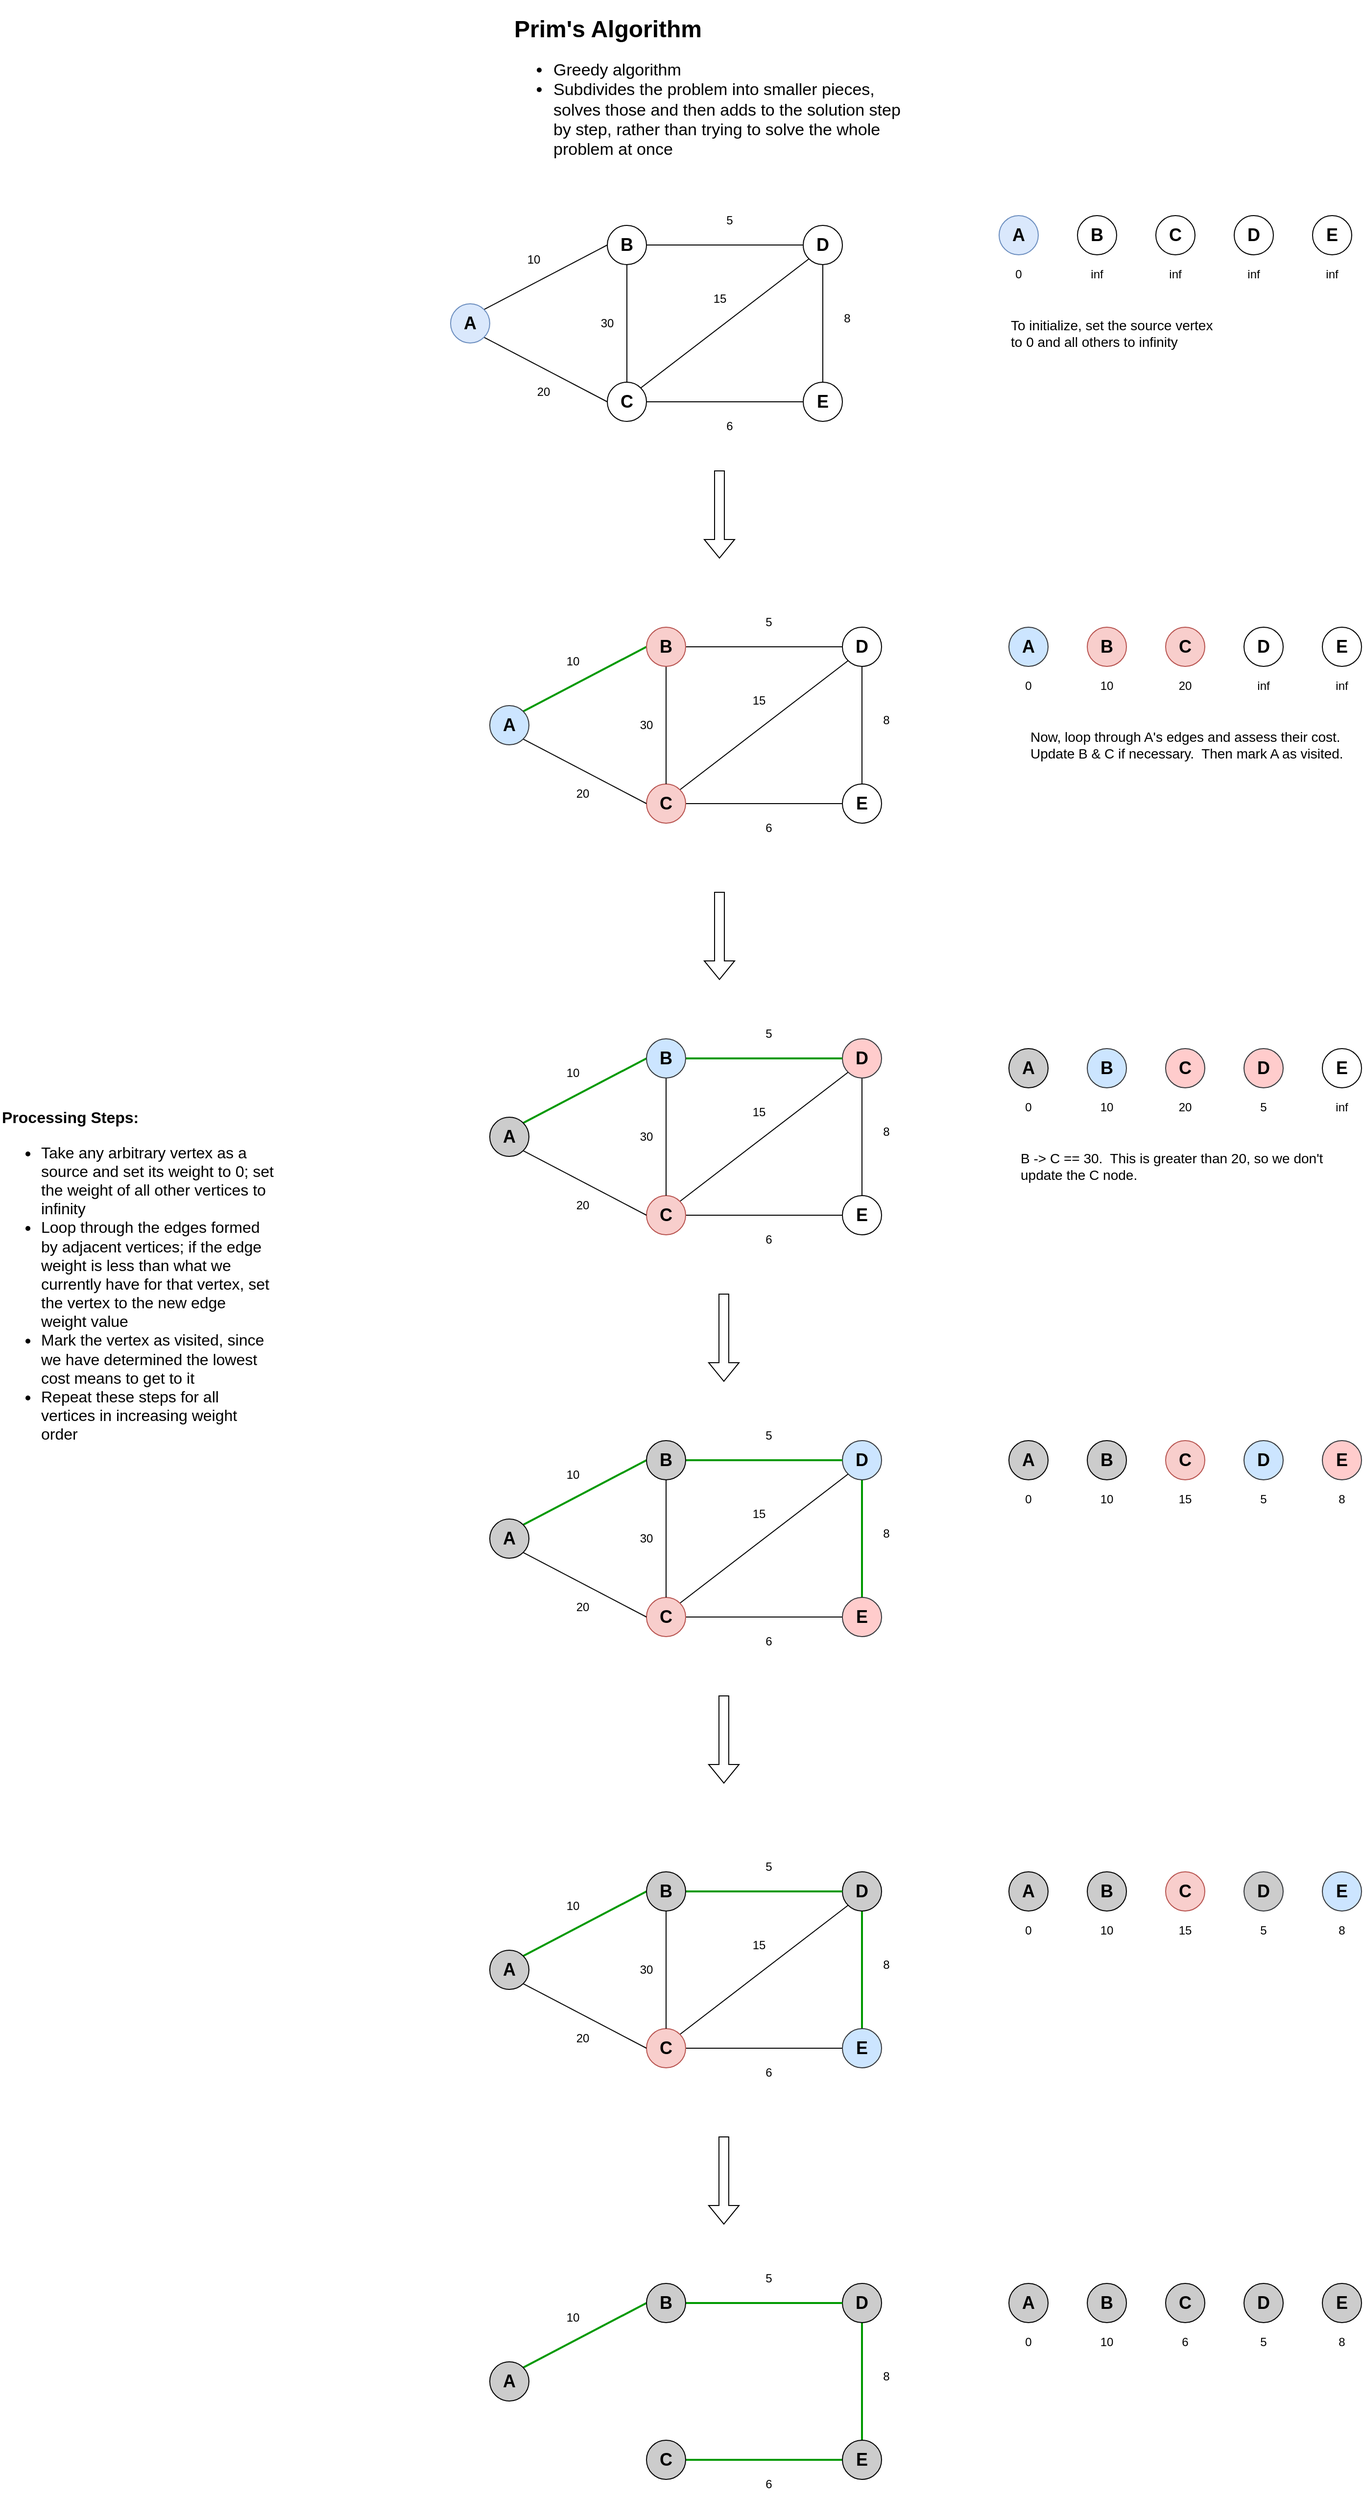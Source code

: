 <mxfile version="22.1.18" type="device">
  <diagram name="Page-1" id="7TTD3cpKinKYoJwU7Lcs">
    <mxGraphModel dx="2085" dy="2271" grid="1" gridSize="10" guides="1" tooltips="1" connect="1" arrows="1" fold="1" page="1" pageScale="1" pageWidth="850" pageHeight="1100" math="0" shadow="0">
      <root>
        <mxCell id="0" />
        <mxCell id="1" parent="0" />
        <mxCell id="F35jx74PrOIdeF3ReqpK-1" value="&lt;h1&gt;Prim&#39;s Algorithm&lt;/h1&gt;&lt;p&gt;&lt;/p&gt;&lt;ul style=&quot;font-size: 17px;&quot;&gt;&lt;li&gt;Greedy algorithm&lt;/li&gt;&lt;li&gt;Subdivides the problem into smaller pieces, solves those and then adds to the solution step by step, rather than trying to solve the whole problem at once&lt;/li&gt;&lt;/ul&gt;&lt;p&gt;&lt;/p&gt;" style="text;html=1;strokeColor=none;fillColor=none;spacing=5;spacingTop=-20;whiteSpace=wrap;overflow=hidden;rounded=0;" parent="1" vertex="1">
          <mxGeometry x="340" y="-20" width="410" height="160" as="geometry" />
        </mxCell>
        <mxCell id="PL-AgUQmlZ-1JZNhK2am-4" style="rounded=0;orthogonalLoop=1;jettySize=auto;html=1;exitX=0.5;exitY=1;exitDx=0;exitDy=0;entryX=0.5;entryY=0;entryDx=0;entryDy=0;endArrow=none;endFill=0;" parent="1" source="F35jx74PrOIdeF3ReqpK-2" target="F35jx74PrOIdeF3ReqpK-11" edge="1">
          <mxGeometry relative="1" as="geometry" />
        </mxCell>
        <mxCell id="F35jx74PrOIdeF3ReqpK-2" value="&lt;font style=&quot;font-size: 18px;&quot;&gt;&lt;b&gt;D&lt;/b&gt;&lt;/font&gt;" style="ellipse;whiteSpace=wrap;html=1;aspect=fixed;" parent="1" vertex="1">
          <mxGeometry x="640" y="200" width="40" height="40" as="geometry" />
        </mxCell>
        <mxCell id="PL-AgUQmlZ-1JZNhK2am-3" style="rounded=0;orthogonalLoop=1;jettySize=auto;html=1;exitX=1;exitY=0.5;exitDx=0;exitDy=0;entryX=0;entryY=0.5;entryDx=0;entryDy=0;endArrow=none;endFill=0;" parent="1" source="F35jx74PrOIdeF3ReqpK-5" target="F35jx74PrOIdeF3ReqpK-11" edge="1">
          <mxGeometry relative="1" as="geometry" />
        </mxCell>
        <mxCell id="w3LlIIUNzbDRQgeO9Z__-14" style="rounded=0;orthogonalLoop=1;jettySize=auto;html=1;exitX=1;exitY=0;exitDx=0;exitDy=0;entryX=0;entryY=1;entryDx=0;entryDy=0;endArrow=none;endFill=0;" parent="1" source="F35jx74PrOIdeF3ReqpK-5" target="F35jx74PrOIdeF3ReqpK-2" edge="1">
          <mxGeometry relative="1" as="geometry" />
        </mxCell>
        <mxCell id="F35jx74PrOIdeF3ReqpK-5" value="&lt;font style=&quot;font-size: 18px;&quot;&gt;&lt;b&gt;C&lt;/b&gt;&lt;/font&gt;" style="ellipse;whiteSpace=wrap;html=1;aspect=fixed;" parent="1" vertex="1">
          <mxGeometry x="440" y="360" width="40" height="40" as="geometry" />
        </mxCell>
        <mxCell id="w3LlIIUNzbDRQgeO9Z__-1" style="rounded=0;orthogonalLoop=1;jettySize=auto;html=1;exitX=1;exitY=0;exitDx=0;exitDy=0;entryX=0;entryY=0.5;entryDx=0;entryDy=0;endArrow=none;endFill=0;" parent="1" source="F35jx74PrOIdeF3ReqpK-8" target="F35jx74PrOIdeF3ReqpK-9" edge="1">
          <mxGeometry relative="1" as="geometry" />
        </mxCell>
        <mxCell id="w3LlIIUNzbDRQgeO9Z__-3" style="rounded=0;orthogonalLoop=1;jettySize=auto;html=1;exitX=1;exitY=1;exitDx=0;exitDy=0;entryX=0;entryY=0.5;entryDx=0;entryDy=0;endArrow=none;endFill=0;" parent="1" source="F35jx74PrOIdeF3ReqpK-8" target="F35jx74PrOIdeF3ReqpK-5" edge="1">
          <mxGeometry relative="1" as="geometry" />
        </mxCell>
        <mxCell id="F35jx74PrOIdeF3ReqpK-8" value="&lt;font style=&quot;font-size: 18px;&quot;&gt;&lt;b&gt;A&lt;/b&gt;&lt;/font&gt;" style="ellipse;whiteSpace=wrap;html=1;aspect=fixed;fillColor=#dae8fc;strokeColor=#6c8ebf;" parent="1" vertex="1">
          <mxGeometry x="280" y="280" width="40" height="40" as="geometry" />
        </mxCell>
        <mxCell id="PL-AgUQmlZ-1JZNhK2am-1" style="rounded=0;orthogonalLoop=1;jettySize=auto;html=1;exitX=1;exitY=0.5;exitDx=0;exitDy=0;entryX=0;entryY=0.5;entryDx=0;entryDy=0;endArrow=none;endFill=0;" parent="1" source="F35jx74PrOIdeF3ReqpK-9" target="F35jx74PrOIdeF3ReqpK-2" edge="1">
          <mxGeometry relative="1" as="geometry" />
        </mxCell>
        <mxCell id="PL-AgUQmlZ-1JZNhK2am-2" style="rounded=0;orthogonalLoop=1;jettySize=auto;html=1;exitX=0.5;exitY=1;exitDx=0;exitDy=0;entryX=0.5;entryY=0;entryDx=0;entryDy=0;endArrow=none;endFill=0;" parent="1" source="F35jx74PrOIdeF3ReqpK-9" target="F35jx74PrOIdeF3ReqpK-5" edge="1">
          <mxGeometry relative="1" as="geometry" />
        </mxCell>
        <mxCell id="F35jx74PrOIdeF3ReqpK-9" value="&lt;font style=&quot;font-size: 18px;&quot;&gt;&lt;b&gt;B&lt;/b&gt;&lt;/font&gt;" style="ellipse;whiteSpace=wrap;html=1;aspect=fixed;" parent="1" vertex="1">
          <mxGeometry x="440" y="200" width="40" height="40" as="geometry" />
        </mxCell>
        <mxCell id="F35jx74PrOIdeF3ReqpK-11" value="&lt;font style=&quot;font-size: 18px;&quot;&gt;&lt;b&gt;E&lt;/b&gt;&lt;/font&gt;" style="ellipse;whiteSpace=wrap;html=1;aspect=fixed;" parent="1" vertex="1">
          <mxGeometry x="640" y="360" width="40" height="40" as="geometry" />
        </mxCell>
        <mxCell id="w3LlIIUNzbDRQgeO9Z__-4" value="10" style="text;html=1;strokeColor=none;fillColor=none;align=center;verticalAlign=middle;whiteSpace=wrap;rounded=0;" parent="1" vertex="1">
          <mxGeometry x="350" y="220" width="30" height="30" as="geometry" />
        </mxCell>
        <mxCell id="w3LlIIUNzbDRQgeO9Z__-7" value="15" style="text;html=1;strokeColor=none;fillColor=none;align=center;verticalAlign=middle;whiteSpace=wrap;rounded=0;" parent="1" vertex="1">
          <mxGeometry x="540" y="260" width="30" height="30" as="geometry" />
        </mxCell>
        <mxCell id="w3LlIIUNzbDRQgeO9Z__-8" value="30" style="text;html=1;strokeColor=none;fillColor=none;align=center;verticalAlign=middle;whiteSpace=wrap;rounded=0;" parent="1" vertex="1">
          <mxGeometry x="425" y="285" width="30" height="30" as="geometry" />
        </mxCell>
        <mxCell id="w3LlIIUNzbDRQgeO9Z__-9" value="20" style="text;html=1;strokeColor=none;fillColor=none;align=center;verticalAlign=middle;whiteSpace=wrap;rounded=0;" parent="1" vertex="1">
          <mxGeometry x="360" y="355" width="30" height="30" as="geometry" />
        </mxCell>
        <mxCell id="w3LlIIUNzbDRQgeO9Z__-10" value="6" style="text;html=1;strokeColor=none;fillColor=none;align=center;verticalAlign=middle;whiteSpace=wrap;rounded=0;" parent="1" vertex="1">
          <mxGeometry x="550" y="390" width="30" height="30" as="geometry" />
        </mxCell>
        <mxCell id="w3LlIIUNzbDRQgeO9Z__-11" value="8" style="text;html=1;strokeColor=none;fillColor=none;align=center;verticalAlign=middle;whiteSpace=wrap;rounded=0;" parent="1" vertex="1">
          <mxGeometry x="670" y="280" width="30" height="30" as="geometry" />
        </mxCell>
        <mxCell id="w3LlIIUNzbDRQgeO9Z__-12" value="5" style="text;html=1;strokeColor=none;fillColor=none;align=center;verticalAlign=middle;whiteSpace=wrap;rounded=0;" parent="1" vertex="1">
          <mxGeometry x="550" y="180" width="30" height="30" as="geometry" />
        </mxCell>
        <mxCell id="w3LlIIUNzbDRQgeO9Z__-34" value="" style="shape=flexArrow;endArrow=classic;html=1;rounded=0;" parent="1" edge="1">
          <mxGeometry width="50" height="50" relative="1" as="geometry">
            <mxPoint x="554.5" y="450" as="sourcePoint" />
            <mxPoint x="554.5" y="540" as="targetPoint" />
          </mxGeometry>
        </mxCell>
        <mxCell id="w3LlIIUNzbDRQgeO9Z__-35" value="&lt;span style=&quot;font-size: 16px;&quot;&gt;&lt;b&gt;Processing Steps:&lt;/b&gt;&lt;br&gt;&lt;ul&gt;&lt;li&gt;&lt;span style=&quot;font-size: 16px;&quot;&gt;Take any arbitrary vertex as a source and set its weight to 0; set the weight of all other vertices to infinity&lt;/span&gt;&lt;/li&gt;&lt;li&gt;Loop through the edges formed by adjacent vertices; if the edge weight is less than what we currently have for that vertex, set the vertex to the new edge weight value&lt;/li&gt;&lt;li&gt;Mark the vertex as visited, since we have determined the lowest cost means to get to it&lt;/li&gt;&lt;li&gt;Repeat these steps for all vertices in increasing weight order&lt;/li&gt;&lt;/ul&gt;&lt;/span&gt;" style="text;html=1;strokeColor=none;fillColor=none;align=left;verticalAlign=middle;whiteSpace=wrap;rounded=0;" parent="1" vertex="1">
          <mxGeometry x="-180" y="1060" width="280" height="440" as="geometry" />
        </mxCell>
        <mxCell id="w3LlIIUNzbDRQgeO9Z__-36" value="&lt;font style=&quot;font-size: 18px;&quot;&gt;&lt;b&gt;A&lt;/b&gt;&lt;/font&gt;" style="ellipse;whiteSpace=wrap;html=1;aspect=fixed;fillColor=#dae8fc;strokeColor=#6c8ebf;" parent="1" vertex="1">
          <mxGeometry x="840" y="190" width="40" height="40" as="geometry" />
        </mxCell>
        <mxCell id="w3LlIIUNzbDRQgeO9Z__-37" value="&lt;font style=&quot;font-size: 18px;&quot;&gt;&lt;b&gt;B&lt;/b&gt;&lt;/font&gt;" style="ellipse;whiteSpace=wrap;html=1;aspect=fixed;" parent="1" vertex="1">
          <mxGeometry x="920" y="190" width="40" height="40" as="geometry" />
        </mxCell>
        <mxCell id="w3LlIIUNzbDRQgeO9Z__-39" value="&lt;font style=&quot;font-size: 18px;&quot;&gt;&lt;b&gt;C&lt;/b&gt;&lt;/font&gt;" style="ellipse;whiteSpace=wrap;html=1;aspect=fixed;" parent="1" vertex="1">
          <mxGeometry x="1000" y="190" width="40" height="40" as="geometry" />
        </mxCell>
        <mxCell id="w3LlIIUNzbDRQgeO9Z__-40" value="&lt;font style=&quot;font-size: 18px;&quot;&gt;&lt;b&gt;D&lt;/b&gt;&lt;/font&gt;" style="ellipse;whiteSpace=wrap;html=1;aspect=fixed;" parent="1" vertex="1">
          <mxGeometry x="1080" y="190" width="40" height="40" as="geometry" />
        </mxCell>
        <mxCell id="w3LlIIUNzbDRQgeO9Z__-41" value="&lt;font style=&quot;font-size: 18px;&quot;&gt;&lt;b&gt;E&lt;/b&gt;&lt;/font&gt;" style="ellipse;whiteSpace=wrap;html=1;aspect=fixed;" parent="1" vertex="1">
          <mxGeometry x="1160" y="190" width="40" height="40" as="geometry" />
        </mxCell>
        <mxCell id="w3LlIIUNzbDRQgeO9Z__-50" value="inf" style="text;html=1;strokeColor=none;fillColor=none;align=center;verticalAlign=middle;whiteSpace=wrap;rounded=0;" parent="1" vertex="1">
          <mxGeometry x="920" y="240" width="40" height="20" as="geometry" />
        </mxCell>
        <mxCell id="w3LlIIUNzbDRQgeO9Z__-51" value="inf" style="text;html=1;strokeColor=none;fillColor=none;align=center;verticalAlign=middle;whiteSpace=wrap;rounded=0;" parent="1" vertex="1">
          <mxGeometry x="1000" y="240" width="40" height="20" as="geometry" />
        </mxCell>
        <mxCell id="w3LlIIUNzbDRQgeO9Z__-52" value="0" style="text;html=1;strokeColor=none;fillColor=none;align=center;verticalAlign=middle;whiteSpace=wrap;rounded=0;" parent="1" vertex="1">
          <mxGeometry x="840" y="240" width="40" height="20" as="geometry" />
        </mxCell>
        <mxCell id="w3LlIIUNzbDRQgeO9Z__-54" value="inf" style="text;html=1;strokeColor=none;fillColor=none;align=center;verticalAlign=middle;whiteSpace=wrap;rounded=0;" parent="1" vertex="1">
          <mxGeometry x="1080" y="240" width="40" height="20" as="geometry" />
        </mxCell>
        <mxCell id="w3LlIIUNzbDRQgeO9Z__-56" value="inf" style="text;html=1;strokeColor=none;fillColor=none;align=center;verticalAlign=middle;whiteSpace=wrap;rounded=0;" parent="1" vertex="1">
          <mxGeometry x="1160" y="240" width="40" height="20" as="geometry" />
        </mxCell>
        <mxCell id="w3LlIIUNzbDRQgeO9Z__-57" value="To initialize, set the source vertex to 0 and all others to infinity" style="text;html=1;strokeColor=none;fillColor=none;align=left;verticalAlign=middle;whiteSpace=wrap;rounded=0;fontSize=14;" parent="1" vertex="1">
          <mxGeometry x="850" y="280" width="210" height="60" as="geometry" />
        </mxCell>
        <mxCell id="w3LlIIUNzbDRQgeO9Z__-113" value="" style="shape=flexArrow;endArrow=classic;html=1;rounded=0;" parent="1" edge="1">
          <mxGeometry width="50" height="50" relative="1" as="geometry">
            <mxPoint x="554.5" y="880" as="sourcePoint" />
            <mxPoint x="554.5" y="970" as="targetPoint" />
          </mxGeometry>
        </mxCell>
        <mxCell id="w3LlIIUNzbDRQgeO9Z__-177" value="" style="shape=flexArrow;endArrow=classic;html=1;rounded=0;" parent="1" edge="1">
          <mxGeometry width="50" height="50" relative="1" as="geometry">
            <mxPoint x="559" y="1290" as="sourcePoint" />
            <mxPoint x="559" y="1380" as="targetPoint" />
          </mxGeometry>
        </mxCell>
        <mxCell id="w3LlIIUNzbDRQgeO9Z__-178" value="" style="shape=flexArrow;endArrow=classic;html=1;rounded=0;" parent="1" edge="1">
          <mxGeometry width="50" height="50" relative="1" as="geometry">
            <mxPoint x="559" y="1700" as="sourcePoint" />
            <mxPoint x="559" y="1790" as="targetPoint" />
          </mxGeometry>
        </mxCell>
        <mxCell id="w3LlIIUNzbDRQgeO9Z__-179" value="" style="shape=flexArrow;endArrow=classic;html=1;rounded=0;" parent="1" edge="1">
          <mxGeometry width="50" height="50" relative="1" as="geometry">
            <mxPoint x="559" y="2150" as="sourcePoint" />
            <mxPoint x="559" y="2240" as="targetPoint" />
          </mxGeometry>
        </mxCell>
        <mxCell id="IO4kXUlpSUVHqf_dKEk6-3" style="rounded=0;orthogonalLoop=1;jettySize=auto;html=1;exitX=0.5;exitY=1;exitDx=0;exitDy=0;entryX=0.5;entryY=0;entryDx=0;entryDy=0;endArrow=none;endFill=0;" edge="1" parent="1" source="IO4kXUlpSUVHqf_dKEk6-4" target="IO4kXUlpSUVHqf_dKEk6-14">
          <mxGeometry relative="1" as="geometry" />
        </mxCell>
        <mxCell id="IO4kXUlpSUVHqf_dKEk6-4" value="&lt;font style=&quot;font-size: 18px;&quot;&gt;&lt;b&gt;D&lt;/b&gt;&lt;/font&gt;" style="ellipse;whiteSpace=wrap;html=1;aspect=fixed;" vertex="1" parent="1">
          <mxGeometry x="680" y="610" width="40" height="40" as="geometry" />
        </mxCell>
        <mxCell id="IO4kXUlpSUVHqf_dKEk6-5" style="rounded=0;orthogonalLoop=1;jettySize=auto;html=1;exitX=1;exitY=0.5;exitDx=0;exitDy=0;entryX=0;entryY=0.5;entryDx=0;entryDy=0;endArrow=none;endFill=0;" edge="1" parent="1" source="IO4kXUlpSUVHqf_dKEk6-7" target="IO4kXUlpSUVHqf_dKEk6-14">
          <mxGeometry relative="1" as="geometry" />
        </mxCell>
        <mxCell id="IO4kXUlpSUVHqf_dKEk6-6" style="rounded=0;orthogonalLoop=1;jettySize=auto;html=1;exitX=1;exitY=0;exitDx=0;exitDy=0;entryX=0;entryY=1;entryDx=0;entryDy=0;endArrow=none;endFill=0;" edge="1" parent="1" source="IO4kXUlpSUVHqf_dKEk6-7" target="IO4kXUlpSUVHqf_dKEk6-4">
          <mxGeometry relative="1" as="geometry" />
        </mxCell>
        <mxCell id="IO4kXUlpSUVHqf_dKEk6-7" value="&lt;font style=&quot;font-size: 18px;&quot;&gt;&lt;b&gt;C&lt;/b&gt;&lt;/font&gt;" style="ellipse;whiteSpace=wrap;html=1;aspect=fixed;fillColor=#f8cecc;strokeColor=#b85450;" vertex="1" parent="1">
          <mxGeometry x="480" y="770" width="40" height="40" as="geometry" />
        </mxCell>
        <mxCell id="IO4kXUlpSUVHqf_dKEk6-8" style="rounded=0;orthogonalLoop=1;jettySize=auto;html=1;exitX=1;exitY=0;exitDx=0;exitDy=0;entryX=0;entryY=0.5;entryDx=0;entryDy=0;endArrow=none;endFill=0;fillColor=#cdeb8b;strokeColor=#009900;strokeWidth=2;" edge="1" parent="1" source="IO4kXUlpSUVHqf_dKEk6-10" target="IO4kXUlpSUVHqf_dKEk6-13">
          <mxGeometry relative="1" as="geometry" />
        </mxCell>
        <mxCell id="IO4kXUlpSUVHqf_dKEk6-9" style="rounded=0;orthogonalLoop=1;jettySize=auto;html=1;exitX=1;exitY=1;exitDx=0;exitDy=0;entryX=0;entryY=0.5;entryDx=0;entryDy=0;endArrow=none;endFill=0;" edge="1" parent="1" source="IO4kXUlpSUVHqf_dKEk6-10" target="IO4kXUlpSUVHqf_dKEk6-7">
          <mxGeometry relative="1" as="geometry" />
        </mxCell>
        <mxCell id="IO4kXUlpSUVHqf_dKEk6-10" value="&lt;font style=&quot;font-size: 18px;&quot;&gt;&lt;b&gt;A&lt;/b&gt;&lt;/font&gt;" style="ellipse;whiteSpace=wrap;html=1;aspect=fixed;fillColor=#cce5ff;strokeColor=#36393d;" vertex="1" parent="1">
          <mxGeometry x="320" y="690" width="40" height="40" as="geometry" />
        </mxCell>
        <mxCell id="IO4kXUlpSUVHqf_dKEk6-11" style="rounded=0;orthogonalLoop=1;jettySize=auto;html=1;exitX=1;exitY=0.5;exitDx=0;exitDy=0;entryX=0;entryY=0.5;entryDx=0;entryDy=0;endArrow=none;endFill=0;" edge="1" parent="1" source="IO4kXUlpSUVHqf_dKEk6-13" target="IO4kXUlpSUVHqf_dKEk6-4">
          <mxGeometry relative="1" as="geometry" />
        </mxCell>
        <mxCell id="IO4kXUlpSUVHqf_dKEk6-12" style="rounded=0;orthogonalLoop=1;jettySize=auto;html=1;exitX=0.5;exitY=1;exitDx=0;exitDy=0;entryX=0.5;entryY=0;entryDx=0;entryDy=0;endArrow=none;endFill=0;" edge="1" parent="1" source="IO4kXUlpSUVHqf_dKEk6-13" target="IO4kXUlpSUVHqf_dKEk6-7">
          <mxGeometry relative="1" as="geometry" />
        </mxCell>
        <mxCell id="IO4kXUlpSUVHqf_dKEk6-13" value="&lt;font style=&quot;font-size: 18px;&quot;&gt;&lt;b&gt;B&lt;/b&gt;&lt;/font&gt;" style="ellipse;whiteSpace=wrap;html=1;aspect=fixed;fillColor=#f8cecc;strokeColor=#b85450;" vertex="1" parent="1">
          <mxGeometry x="480" y="610" width="40" height="40" as="geometry" />
        </mxCell>
        <mxCell id="IO4kXUlpSUVHqf_dKEk6-14" value="&lt;font style=&quot;font-size: 18px;&quot;&gt;&lt;b&gt;E&lt;/b&gt;&lt;/font&gt;" style="ellipse;whiteSpace=wrap;html=1;aspect=fixed;" vertex="1" parent="1">
          <mxGeometry x="680" y="770" width="40" height="40" as="geometry" />
        </mxCell>
        <mxCell id="IO4kXUlpSUVHqf_dKEk6-15" value="10" style="text;html=1;strokeColor=none;fillColor=none;align=center;verticalAlign=middle;whiteSpace=wrap;rounded=0;" vertex="1" parent="1">
          <mxGeometry x="390" y="630" width="30" height="30" as="geometry" />
        </mxCell>
        <mxCell id="IO4kXUlpSUVHqf_dKEk6-16" value="15" style="text;html=1;strokeColor=none;fillColor=none;align=center;verticalAlign=middle;whiteSpace=wrap;rounded=0;" vertex="1" parent="1">
          <mxGeometry x="580" y="670" width="30" height="30" as="geometry" />
        </mxCell>
        <mxCell id="IO4kXUlpSUVHqf_dKEk6-17" value="30" style="text;html=1;strokeColor=none;fillColor=none;align=center;verticalAlign=middle;whiteSpace=wrap;rounded=0;" vertex="1" parent="1">
          <mxGeometry x="465" y="695" width="30" height="30" as="geometry" />
        </mxCell>
        <mxCell id="IO4kXUlpSUVHqf_dKEk6-18" value="20" style="text;html=1;strokeColor=none;fillColor=none;align=center;verticalAlign=middle;whiteSpace=wrap;rounded=0;" vertex="1" parent="1">
          <mxGeometry x="400" y="765" width="30" height="30" as="geometry" />
        </mxCell>
        <mxCell id="IO4kXUlpSUVHqf_dKEk6-19" value="6" style="text;html=1;strokeColor=none;fillColor=none;align=center;verticalAlign=middle;whiteSpace=wrap;rounded=0;" vertex="1" parent="1">
          <mxGeometry x="590" y="800" width="30" height="30" as="geometry" />
        </mxCell>
        <mxCell id="IO4kXUlpSUVHqf_dKEk6-20" value="8" style="text;html=1;strokeColor=none;fillColor=none;align=center;verticalAlign=middle;whiteSpace=wrap;rounded=0;" vertex="1" parent="1">
          <mxGeometry x="710" y="690" width="30" height="30" as="geometry" />
        </mxCell>
        <mxCell id="IO4kXUlpSUVHqf_dKEk6-21" value="5" style="text;html=1;strokeColor=none;fillColor=none;align=center;verticalAlign=middle;whiteSpace=wrap;rounded=0;" vertex="1" parent="1">
          <mxGeometry x="590" y="590" width="30" height="30" as="geometry" />
        </mxCell>
        <mxCell id="IO4kXUlpSUVHqf_dKEk6-22" value="&lt;font style=&quot;font-size: 18px;&quot;&gt;&lt;b&gt;A&lt;/b&gt;&lt;/font&gt;" style="ellipse;whiteSpace=wrap;html=1;aspect=fixed;fillColor=#cce5ff;strokeColor=#36393d;" vertex="1" parent="1">
          <mxGeometry x="850" y="610" width="40" height="40" as="geometry" />
        </mxCell>
        <mxCell id="IO4kXUlpSUVHqf_dKEk6-23" value="&lt;font style=&quot;font-size: 18px;&quot;&gt;&lt;b&gt;B&lt;/b&gt;&lt;/font&gt;" style="ellipse;whiteSpace=wrap;html=1;aspect=fixed;fillColor=#f8cecc;strokeColor=#b85450;" vertex="1" parent="1">
          <mxGeometry x="930" y="610" width="40" height="40" as="geometry" />
        </mxCell>
        <mxCell id="IO4kXUlpSUVHqf_dKEk6-24" value="&lt;font style=&quot;font-size: 18px;&quot;&gt;&lt;b&gt;C&lt;/b&gt;&lt;/font&gt;" style="ellipse;whiteSpace=wrap;html=1;aspect=fixed;fillColor=#f8cecc;strokeColor=#b85450;" vertex="1" parent="1">
          <mxGeometry x="1010" y="610" width="40" height="40" as="geometry" />
        </mxCell>
        <mxCell id="IO4kXUlpSUVHqf_dKEk6-25" value="&lt;font style=&quot;font-size: 18px;&quot;&gt;&lt;b&gt;D&lt;/b&gt;&lt;/font&gt;" style="ellipse;whiteSpace=wrap;html=1;aspect=fixed;" vertex="1" parent="1">
          <mxGeometry x="1090" y="610" width="40" height="40" as="geometry" />
        </mxCell>
        <mxCell id="IO4kXUlpSUVHqf_dKEk6-26" value="&lt;font style=&quot;font-size: 18px;&quot;&gt;&lt;b&gt;E&lt;/b&gt;&lt;/font&gt;" style="ellipse;whiteSpace=wrap;html=1;aspect=fixed;" vertex="1" parent="1">
          <mxGeometry x="1170" y="610" width="40" height="40" as="geometry" />
        </mxCell>
        <mxCell id="IO4kXUlpSUVHqf_dKEk6-27" value="10" style="text;html=1;strokeColor=none;fillColor=none;align=center;verticalAlign=middle;whiteSpace=wrap;rounded=0;" vertex="1" parent="1">
          <mxGeometry x="930" y="660" width="40" height="20" as="geometry" />
        </mxCell>
        <mxCell id="IO4kXUlpSUVHqf_dKEk6-28" value="20" style="text;html=1;strokeColor=none;fillColor=none;align=center;verticalAlign=middle;whiteSpace=wrap;rounded=0;" vertex="1" parent="1">
          <mxGeometry x="1010" y="660" width="40" height="20" as="geometry" />
        </mxCell>
        <mxCell id="IO4kXUlpSUVHqf_dKEk6-29" value="0" style="text;html=1;strokeColor=none;fillColor=none;align=center;verticalAlign=middle;whiteSpace=wrap;rounded=0;" vertex="1" parent="1">
          <mxGeometry x="850" y="660" width="40" height="20" as="geometry" />
        </mxCell>
        <mxCell id="IO4kXUlpSUVHqf_dKEk6-30" value="inf" style="text;html=1;strokeColor=none;fillColor=none;align=center;verticalAlign=middle;whiteSpace=wrap;rounded=0;" vertex="1" parent="1">
          <mxGeometry x="1090" y="660" width="40" height="20" as="geometry" />
        </mxCell>
        <mxCell id="IO4kXUlpSUVHqf_dKEk6-31" value="inf" style="text;html=1;strokeColor=none;fillColor=none;align=center;verticalAlign=middle;whiteSpace=wrap;rounded=0;" vertex="1" parent="1">
          <mxGeometry x="1170" y="660" width="40" height="20" as="geometry" />
        </mxCell>
        <mxCell id="IO4kXUlpSUVHqf_dKEk6-32" value="B -&amp;gt; C == 30.&amp;nbsp; This is greater than 20, so we don&#39;t update the C node." style="text;html=1;strokeColor=none;fillColor=none;align=left;verticalAlign=middle;whiteSpace=wrap;rounded=0;fontSize=14;" vertex="1" parent="1">
          <mxGeometry x="860" y="1140" width="340" height="40" as="geometry" />
        </mxCell>
        <mxCell id="IO4kXUlpSUVHqf_dKEk6-33" style="rounded=0;orthogonalLoop=1;jettySize=auto;html=1;exitX=0.5;exitY=1;exitDx=0;exitDy=0;entryX=0.5;entryY=0;entryDx=0;entryDy=0;endArrow=none;endFill=0;" edge="1" parent="1" source="IO4kXUlpSUVHqf_dKEk6-34" target="IO4kXUlpSUVHqf_dKEk6-44">
          <mxGeometry relative="1" as="geometry" />
        </mxCell>
        <mxCell id="IO4kXUlpSUVHqf_dKEk6-34" value="&lt;font style=&quot;font-size: 18px;&quot;&gt;&lt;b&gt;D&lt;/b&gt;&lt;/font&gt;" style="ellipse;whiteSpace=wrap;html=1;aspect=fixed;fillColor=#ffcccc;strokeColor=#36393d;" vertex="1" parent="1">
          <mxGeometry x="680" y="1030" width="40" height="40" as="geometry" />
        </mxCell>
        <mxCell id="IO4kXUlpSUVHqf_dKEk6-35" style="rounded=0;orthogonalLoop=1;jettySize=auto;html=1;exitX=1;exitY=0.5;exitDx=0;exitDy=0;entryX=0;entryY=0.5;entryDx=0;entryDy=0;endArrow=none;endFill=0;" edge="1" parent="1" source="IO4kXUlpSUVHqf_dKEk6-37" target="IO4kXUlpSUVHqf_dKEk6-44">
          <mxGeometry relative="1" as="geometry" />
        </mxCell>
        <mxCell id="IO4kXUlpSUVHqf_dKEk6-36" style="rounded=0;orthogonalLoop=1;jettySize=auto;html=1;exitX=1;exitY=0;exitDx=0;exitDy=0;entryX=0;entryY=1;entryDx=0;entryDy=0;endArrow=none;endFill=0;" edge="1" parent="1" source="IO4kXUlpSUVHqf_dKEk6-37" target="IO4kXUlpSUVHqf_dKEk6-34">
          <mxGeometry relative="1" as="geometry" />
        </mxCell>
        <mxCell id="IO4kXUlpSUVHqf_dKEk6-37" value="&lt;font style=&quot;font-size: 18px;&quot;&gt;&lt;b&gt;C&lt;/b&gt;&lt;/font&gt;" style="ellipse;whiteSpace=wrap;html=1;aspect=fixed;fillColor=#f8cecc;strokeColor=#b85450;" vertex="1" parent="1">
          <mxGeometry x="480" y="1190" width="40" height="40" as="geometry" />
        </mxCell>
        <mxCell id="IO4kXUlpSUVHqf_dKEk6-38" style="rounded=0;orthogonalLoop=1;jettySize=auto;html=1;exitX=1;exitY=0;exitDx=0;exitDy=0;entryX=0;entryY=0.5;entryDx=0;entryDy=0;endArrow=none;endFill=0;fillColor=#cdeb8b;strokeColor=#009900;strokeWidth=2;" edge="1" parent="1" source="IO4kXUlpSUVHqf_dKEk6-40" target="IO4kXUlpSUVHqf_dKEk6-43">
          <mxGeometry relative="1" as="geometry" />
        </mxCell>
        <mxCell id="IO4kXUlpSUVHqf_dKEk6-39" style="rounded=0;orthogonalLoop=1;jettySize=auto;html=1;exitX=1;exitY=1;exitDx=0;exitDy=0;entryX=0;entryY=0.5;entryDx=0;entryDy=0;endArrow=none;endFill=0;" edge="1" parent="1" source="IO4kXUlpSUVHqf_dKEk6-40" target="IO4kXUlpSUVHqf_dKEk6-37">
          <mxGeometry relative="1" as="geometry" />
        </mxCell>
        <mxCell id="IO4kXUlpSUVHqf_dKEk6-40" value="&lt;font style=&quot;font-size: 18px;&quot;&gt;&lt;b&gt;A&lt;/b&gt;&lt;/font&gt;" style="ellipse;whiteSpace=wrap;html=1;aspect=fixed;fillColor=#CCCCCC;" vertex="1" parent="1">
          <mxGeometry x="320" y="1110" width="40" height="40" as="geometry" />
        </mxCell>
        <mxCell id="IO4kXUlpSUVHqf_dKEk6-41" style="rounded=0;orthogonalLoop=1;jettySize=auto;html=1;exitX=1;exitY=0.5;exitDx=0;exitDy=0;entryX=0;entryY=0.5;entryDx=0;entryDy=0;endArrow=none;endFill=0;strokeColor=#009900;strokeWidth=2;" edge="1" parent="1" source="IO4kXUlpSUVHqf_dKEk6-43" target="IO4kXUlpSUVHqf_dKEk6-34">
          <mxGeometry relative="1" as="geometry" />
        </mxCell>
        <mxCell id="IO4kXUlpSUVHqf_dKEk6-42" style="rounded=0;orthogonalLoop=1;jettySize=auto;html=1;exitX=0.5;exitY=1;exitDx=0;exitDy=0;entryX=0.5;entryY=0;entryDx=0;entryDy=0;endArrow=none;endFill=0;" edge="1" parent="1" source="IO4kXUlpSUVHqf_dKEk6-43" target="IO4kXUlpSUVHqf_dKEk6-37">
          <mxGeometry relative="1" as="geometry" />
        </mxCell>
        <mxCell id="IO4kXUlpSUVHqf_dKEk6-43" value="&lt;font style=&quot;font-size: 18px;&quot;&gt;&lt;b&gt;B&lt;/b&gt;&lt;/font&gt;" style="ellipse;whiteSpace=wrap;html=1;aspect=fixed;fillColor=#cce5ff;strokeColor=#36393d;" vertex="1" parent="1">
          <mxGeometry x="480" y="1030" width="40" height="40" as="geometry" />
        </mxCell>
        <mxCell id="IO4kXUlpSUVHqf_dKEk6-44" value="&lt;font style=&quot;font-size: 18px;&quot;&gt;&lt;b&gt;E&lt;/b&gt;&lt;/font&gt;" style="ellipse;whiteSpace=wrap;html=1;aspect=fixed;" vertex="1" parent="1">
          <mxGeometry x="680" y="1190" width="40" height="40" as="geometry" />
        </mxCell>
        <mxCell id="IO4kXUlpSUVHqf_dKEk6-45" value="10" style="text;html=1;strokeColor=none;fillColor=none;align=center;verticalAlign=middle;whiteSpace=wrap;rounded=0;" vertex="1" parent="1">
          <mxGeometry x="390" y="1050" width="30" height="30" as="geometry" />
        </mxCell>
        <mxCell id="IO4kXUlpSUVHqf_dKEk6-46" value="15" style="text;html=1;strokeColor=none;fillColor=none;align=center;verticalAlign=middle;whiteSpace=wrap;rounded=0;" vertex="1" parent="1">
          <mxGeometry x="580" y="1090" width="30" height="30" as="geometry" />
        </mxCell>
        <mxCell id="IO4kXUlpSUVHqf_dKEk6-47" value="30" style="text;html=1;strokeColor=none;fillColor=none;align=center;verticalAlign=middle;whiteSpace=wrap;rounded=0;" vertex="1" parent="1">
          <mxGeometry x="465" y="1115" width="30" height="30" as="geometry" />
        </mxCell>
        <mxCell id="IO4kXUlpSUVHqf_dKEk6-48" value="20" style="text;html=1;strokeColor=none;fillColor=none;align=center;verticalAlign=middle;whiteSpace=wrap;rounded=0;" vertex="1" parent="1">
          <mxGeometry x="400" y="1185" width="30" height="30" as="geometry" />
        </mxCell>
        <mxCell id="IO4kXUlpSUVHqf_dKEk6-49" value="6" style="text;html=1;strokeColor=none;fillColor=none;align=center;verticalAlign=middle;whiteSpace=wrap;rounded=0;" vertex="1" parent="1">
          <mxGeometry x="590" y="1220" width="30" height="30" as="geometry" />
        </mxCell>
        <mxCell id="IO4kXUlpSUVHqf_dKEk6-50" value="8" style="text;html=1;strokeColor=none;fillColor=none;align=center;verticalAlign=middle;whiteSpace=wrap;rounded=0;" vertex="1" parent="1">
          <mxGeometry x="710" y="1110" width="30" height="30" as="geometry" />
        </mxCell>
        <mxCell id="IO4kXUlpSUVHqf_dKEk6-51" value="5" style="text;html=1;strokeColor=none;fillColor=none;align=center;verticalAlign=middle;whiteSpace=wrap;rounded=0;" vertex="1" parent="1">
          <mxGeometry x="590" y="1010" width="30" height="30" as="geometry" />
        </mxCell>
        <mxCell id="IO4kXUlpSUVHqf_dKEk6-52" value="&lt;font style=&quot;font-size: 18px;&quot;&gt;&lt;b&gt;A&lt;/b&gt;&lt;/font&gt;" style="ellipse;whiteSpace=wrap;html=1;aspect=fixed;fillColor=#CCCCCC;" vertex="1" parent="1">
          <mxGeometry x="850" y="1040" width="40" height="40" as="geometry" />
        </mxCell>
        <mxCell id="IO4kXUlpSUVHqf_dKEk6-53" value="&lt;font style=&quot;font-size: 18px;&quot;&gt;&lt;b&gt;B&lt;/b&gt;&lt;/font&gt;" style="ellipse;whiteSpace=wrap;html=1;aspect=fixed;fillColor=#cce5ff;strokeColor=#36393d;" vertex="1" parent="1">
          <mxGeometry x="930" y="1040" width="40" height="40" as="geometry" />
        </mxCell>
        <mxCell id="IO4kXUlpSUVHqf_dKEk6-54" value="&lt;font style=&quot;font-size: 18px;&quot;&gt;&lt;b&gt;C&lt;/b&gt;&lt;/font&gt;" style="ellipse;whiteSpace=wrap;html=1;aspect=fixed;fillColor=#ffcccc;strokeColor=#36393d;" vertex="1" parent="1">
          <mxGeometry x="1010" y="1040" width="40" height="40" as="geometry" />
        </mxCell>
        <mxCell id="IO4kXUlpSUVHqf_dKEk6-55" value="&lt;font style=&quot;font-size: 18px;&quot;&gt;&lt;b&gt;D&lt;/b&gt;&lt;/font&gt;" style="ellipse;whiteSpace=wrap;html=1;aspect=fixed;fillColor=#ffcccc;strokeColor=#36393d;" vertex="1" parent="1">
          <mxGeometry x="1090" y="1040" width="40" height="40" as="geometry" />
        </mxCell>
        <mxCell id="IO4kXUlpSUVHqf_dKEk6-56" value="&lt;font style=&quot;font-size: 18px;&quot;&gt;&lt;b&gt;E&lt;/b&gt;&lt;/font&gt;" style="ellipse;whiteSpace=wrap;html=1;aspect=fixed;" vertex="1" parent="1">
          <mxGeometry x="1170" y="1040" width="40" height="40" as="geometry" />
        </mxCell>
        <mxCell id="IO4kXUlpSUVHqf_dKEk6-57" value="10" style="text;html=1;strokeColor=none;fillColor=none;align=center;verticalAlign=middle;whiteSpace=wrap;rounded=0;" vertex="1" parent="1">
          <mxGeometry x="930" y="1090" width="40" height="20" as="geometry" />
        </mxCell>
        <mxCell id="IO4kXUlpSUVHqf_dKEk6-58" value="20" style="text;html=1;strokeColor=none;fillColor=none;align=center;verticalAlign=middle;whiteSpace=wrap;rounded=0;" vertex="1" parent="1">
          <mxGeometry x="1010" y="1090" width="40" height="20" as="geometry" />
        </mxCell>
        <mxCell id="IO4kXUlpSUVHqf_dKEk6-59" value="0" style="text;html=1;strokeColor=none;fillColor=none;align=center;verticalAlign=middle;whiteSpace=wrap;rounded=0;" vertex="1" parent="1">
          <mxGeometry x="850" y="1090" width="40" height="20" as="geometry" />
        </mxCell>
        <mxCell id="IO4kXUlpSUVHqf_dKEk6-60" value="5" style="text;html=1;strokeColor=none;fillColor=none;align=center;verticalAlign=middle;whiteSpace=wrap;rounded=0;" vertex="1" parent="1">
          <mxGeometry x="1090" y="1090" width="40" height="20" as="geometry" />
        </mxCell>
        <mxCell id="IO4kXUlpSUVHqf_dKEk6-61" value="inf" style="text;html=1;strokeColor=none;fillColor=none;align=center;verticalAlign=middle;whiteSpace=wrap;rounded=0;" vertex="1" parent="1">
          <mxGeometry x="1170" y="1090" width="40" height="20" as="geometry" />
        </mxCell>
        <mxCell id="IO4kXUlpSUVHqf_dKEk6-62" style="rounded=0;orthogonalLoop=1;jettySize=auto;html=1;exitX=0.5;exitY=1;exitDx=0;exitDy=0;entryX=0.5;entryY=0;entryDx=0;entryDy=0;endArrow=none;endFill=0;strokeColor=#009900;strokeWidth=2;" edge="1" parent="1" source="IO4kXUlpSUVHqf_dKEk6-63" target="IO4kXUlpSUVHqf_dKEk6-73">
          <mxGeometry relative="1" as="geometry" />
        </mxCell>
        <mxCell id="IO4kXUlpSUVHqf_dKEk6-63" value="&lt;font style=&quot;font-size: 18px;&quot;&gt;&lt;b&gt;D&lt;/b&gt;&lt;/font&gt;" style="ellipse;whiteSpace=wrap;html=1;aspect=fixed;fillColor=#cce5ff;strokeColor=#36393d;" vertex="1" parent="1">
          <mxGeometry x="680" y="1440" width="40" height="40" as="geometry" />
        </mxCell>
        <mxCell id="IO4kXUlpSUVHqf_dKEk6-64" style="rounded=0;orthogonalLoop=1;jettySize=auto;html=1;exitX=1;exitY=0.5;exitDx=0;exitDy=0;entryX=0;entryY=0.5;entryDx=0;entryDy=0;endArrow=none;endFill=0;" edge="1" parent="1" source="IO4kXUlpSUVHqf_dKEk6-66" target="IO4kXUlpSUVHqf_dKEk6-73">
          <mxGeometry relative="1" as="geometry" />
        </mxCell>
        <mxCell id="IO4kXUlpSUVHqf_dKEk6-65" style="rounded=0;orthogonalLoop=1;jettySize=auto;html=1;exitX=1;exitY=0;exitDx=0;exitDy=0;entryX=0;entryY=1;entryDx=0;entryDy=0;endArrow=none;endFill=0;" edge="1" parent="1" source="IO4kXUlpSUVHqf_dKEk6-66" target="IO4kXUlpSUVHqf_dKEk6-63">
          <mxGeometry relative="1" as="geometry" />
        </mxCell>
        <mxCell id="IO4kXUlpSUVHqf_dKEk6-66" value="&lt;font style=&quot;font-size: 18px;&quot;&gt;&lt;b&gt;C&lt;/b&gt;&lt;/font&gt;" style="ellipse;whiteSpace=wrap;html=1;aspect=fixed;fillColor=#f8cecc;strokeColor=#b85450;" vertex="1" parent="1">
          <mxGeometry x="480" y="1600" width="40" height="40" as="geometry" />
        </mxCell>
        <mxCell id="IO4kXUlpSUVHqf_dKEk6-67" style="rounded=0;orthogonalLoop=1;jettySize=auto;html=1;exitX=1;exitY=0;exitDx=0;exitDy=0;entryX=0;entryY=0.5;entryDx=0;entryDy=0;endArrow=none;endFill=0;fillColor=#cdeb8b;strokeColor=#009900;strokeWidth=2;" edge="1" parent="1" source="IO4kXUlpSUVHqf_dKEk6-69" target="IO4kXUlpSUVHqf_dKEk6-72">
          <mxGeometry relative="1" as="geometry" />
        </mxCell>
        <mxCell id="IO4kXUlpSUVHqf_dKEk6-68" style="rounded=0;orthogonalLoop=1;jettySize=auto;html=1;exitX=1;exitY=1;exitDx=0;exitDy=0;entryX=0;entryY=0.5;entryDx=0;entryDy=0;endArrow=none;endFill=0;" edge="1" parent="1" source="IO4kXUlpSUVHqf_dKEk6-69" target="IO4kXUlpSUVHqf_dKEk6-66">
          <mxGeometry relative="1" as="geometry" />
        </mxCell>
        <mxCell id="IO4kXUlpSUVHqf_dKEk6-69" value="&lt;font style=&quot;font-size: 18px;&quot;&gt;&lt;b&gt;A&lt;/b&gt;&lt;/font&gt;" style="ellipse;whiteSpace=wrap;html=1;aspect=fixed;fillColor=#CCCCCC;" vertex="1" parent="1">
          <mxGeometry x="320" y="1520" width="40" height="40" as="geometry" />
        </mxCell>
        <mxCell id="IO4kXUlpSUVHqf_dKEk6-70" style="rounded=0;orthogonalLoop=1;jettySize=auto;html=1;exitX=1;exitY=0.5;exitDx=0;exitDy=0;entryX=0;entryY=0.5;entryDx=0;entryDy=0;endArrow=none;endFill=0;strokeColor=#009900;strokeWidth=2;" edge="1" parent="1" source="IO4kXUlpSUVHqf_dKEk6-72" target="IO4kXUlpSUVHqf_dKEk6-63">
          <mxGeometry relative="1" as="geometry" />
        </mxCell>
        <mxCell id="IO4kXUlpSUVHqf_dKEk6-71" style="rounded=0;orthogonalLoop=1;jettySize=auto;html=1;exitX=0.5;exitY=1;exitDx=0;exitDy=0;entryX=0.5;entryY=0;entryDx=0;entryDy=0;endArrow=none;endFill=0;" edge="1" parent="1" source="IO4kXUlpSUVHqf_dKEk6-72" target="IO4kXUlpSUVHqf_dKEk6-66">
          <mxGeometry relative="1" as="geometry" />
        </mxCell>
        <mxCell id="IO4kXUlpSUVHqf_dKEk6-72" value="&lt;font style=&quot;font-size: 18px;&quot;&gt;&lt;b&gt;B&lt;/b&gt;&lt;/font&gt;" style="ellipse;whiteSpace=wrap;html=1;aspect=fixed;fillColor=#CCCCCC;strokeColor=#000000;" vertex="1" parent="1">
          <mxGeometry x="480" y="1440" width="40" height="40" as="geometry" />
        </mxCell>
        <mxCell id="IO4kXUlpSUVHqf_dKEk6-73" value="&lt;font style=&quot;font-size: 18px;&quot;&gt;&lt;b&gt;E&lt;/b&gt;&lt;/font&gt;" style="ellipse;whiteSpace=wrap;html=1;aspect=fixed;fillColor=#ffcccc;strokeColor=#36393d;" vertex="1" parent="1">
          <mxGeometry x="680" y="1600" width="40" height="40" as="geometry" />
        </mxCell>
        <mxCell id="IO4kXUlpSUVHqf_dKEk6-74" value="10" style="text;html=1;strokeColor=none;fillColor=none;align=center;verticalAlign=middle;whiteSpace=wrap;rounded=0;" vertex="1" parent="1">
          <mxGeometry x="390" y="1460" width="30" height="30" as="geometry" />
        </mxCell>
        <mxCell id="IO4kXUlpSUVHqf_dKEk6-75" value="15" style="text;html=1;strokeColor=none;fillColor=none;align=center;verticalAlign=middle;whiteSpace=wrap;rounded=0;" vertex="1" parent="1">
          <mxGeometry x="580" y="1500" width="30" height="30" as="geometry" />
        </mxCell>
        <mxCell id="IO4kXUlpSUVHqf_dKEk6-76" value="30" style="text;html=1;strokeColor=none;fillColor=none;align=center;verticalAlign=middle;whiteSpace=wrap;rounded=0;" vertex="1" parent="1">
          <mxGeometry x="465" y="1525" width="30" height="30" as="geometry" />
        </mxCell>
        <mxCell id="IO4kXUlpSUVHqf_dKEk6-77" value="20" style="text;html=1;strokeColor=none;fillColor=none;align=center;verticalAlign=middle;whiteSpace=wrap;rounded=0;" vertex="1" parent="1">
          <mxGeometry x="400" y="1595" width="30" height="30" as="geometry" />
        </mxCell>
        <mxCell id="IO4kXUlpSUVHqf_dKEk6-78" value="6" style="text;html=1;strokeColor=none;fillColor=none;align=center;verticalAlign=middle;whiteSpace=wrap;rounded=0;" vertex="1" parent="1">
          <mxGeometry x="590" y="1630" width="30" height="30" as="geometry" />
        </mxCell>
        <mxCell id="IO4kXUlpSUVHqf_dKEk6-79" value="8" style="text;html=1;strokeColor=none;fillColor=none;align=center;verticalAlign=middle;whiteSpace=wrap;rounded=0;" vertex="1" parent="1">
          <mxGeometry x="710" y="1520" width="30" height="30" as="geometry" />
        </mxCell>
        <mxCell id="IO4kXUlpSUVHqf_dKEk6-80" value="5" style="text;html=1;strokeColor=none;fillColor=none;align=center;verticalAlign=middle;whiteSpace=wrap;rounded=0;" vertex="1" parent="1">
          <mxGeometry x="590" y="1420" width="30" height="30" as="geometry" />
        </mxCell>
        <mxCell id="IO4kXUlpSUVHqf_dKEk6-81" style="rounded=0;orthogonalLoop=1;jettySize=auto;html=1;exitX=0.5;exitY=1;exitDx=0;exitDy=0;entryX=0.5;entryY=0;entryDx=0;entryDy=0;endArrow=none;endFill=0;strokeColor=#009900;strokeWidth=2;" edge="1" parent="1" source="IO4kXUlpSUVHqf_dKEk6-82" target="IO4kXUlpSUVHqf_dKEk6-92">
          <mxGeometry relative="1" as="geometry" />
        </mxCell>
        <mxCell id="IO4kXUlpSUVHqf_dKEk6-82" value="&lt;font style=&quot;font-size: 18px;&quot;&gt;&lt;b&gt;D&lt;/b&gt;&lt;/font&gt;" style="ellipse;whiteSpace=wrap;html=1;aspect=fixed;fillColor=#CCCCCC;strokeColor=#000000;" vertex="1" parent="1">
          <mxGeometry x="680" y="1880" width="40" height="40" as="geometry" />
        </mxCell>
        <mxCell id="IO4kXUlpSUVHqf_dKEk6-83" style="rounded=0;orthogonalLoop=1;jettySize=auto;html=1;exitX=1;exitY=0.5;exitDx=0;exitDy=0;entryX=0;entryY=0.5;entryDx=0;entryDy=0;endArrow=none;endFill=0;" edge="1" parent="1" source="IO4kXUlpSUVHqf_dKEk6-85" target="IO4kXUlpSUVHqf_dKEk6-92">
          <mxGeometry relative="1" as="geometry" />
        </mxCell>
        <mxCell id="IO4kXUlpSUVHqf_dKEk6-84" style="rounded=0;orthogonalLoop=1;jettySize=auto;html=1;exitX=1;exitY=0;exitDx=0;exitDy=0;entryX=0;entryY=1;entryDx=0;entryDy=0;endArrow=none;endFill=0;" edge="1" parent="1" source="IO4kXUlpSUVHqf_dKEk6-85" target="IO4kXUlpSUVHqf_dKEk6-82">
          <mxGeometry relative="1" as="geometry" />
        </mxCell>
        <mxCell id="IO4kXUlpSUVHqf_dKEk6-85" value="&lt;font style=&quot;font-size: 18px;&quot;&gt;&lt;b&gt;C&lt;/b&gt;&lt;/font&gt;" style="ellipse;whiteSpace=wrap;html=1;aspect=fixed;fillColor=#f8cecc;strokeColor=#b85450;" vertex="1" parent="1">
          <mxGeometry x="480" y="2040" width="40" height="40" as="geometry" />
        </mxCell>
        <mxCell id="IO4kXUlpSUVHqf_dKEk6-86" style="rounded=0;orthogonalLoop=1;jettySize=auto;html=1;exitX=1;exitY=0;exitDx=0;exitDy=0;entryX=0;entryY=0.5;entryDx=0;entryDy=0;endArrow=none;endFill=0;fillColor=#cdeb8b;strokeColor=#009900;strokeWidth=2;" edge="1" parent="1" source="IO4kXUlpSUVHqf_dKEk6-88" target="IO4kXUlpSUVHqf_dKEk6-91">
          <mxGeometry relative="1" as="geometry" />
        </mxCell>
        <mxCell id="IO4kXUlpSUVHqf_dKEk6-87" style="rounded=0;orthogonalLoop=1;jettySize=auto;html=1;exitX=1;exitY=1;exitDx=0;exitDy=0;entryX=0;entryY=0.5;entryDx=0;entryDy=0;endArrow=none;endFill=0;" edge="1" parent="1" source="IO4kXUlpSUVHqf_dKEk6-88" target="IO4kXUlpSUVHqf_dKEk6-85">
          <mxGeometry relative="1" as="geometry" />
        </mxCell>
        <mxCell id="IO4kXUlpSUVHqf_dKEk6-88" value="&lt;font style=&quot;font-size: 18px;&quot;&gt;&lt;b&gt;A&lt;/b&gt;&lt;/font&gt;" style="ellipse;whiteSpace=wrap;html=1;aspect=fixed;fillColor=#CCCCCC;" vertex="1" parent="1">
          <mxGeometry x="320" y="1960" width="40" height="40" as="geometry" />
        </mxCell>
        <mxCell id="IO4kXUlpSUVHqf_dKEk6-89" style="rounded=0;orthogonalLoop=1;jettySize=auto;html=1;exitX=1;exitY=0.5;exitDx=0;exitDy=0;entryX=0;entryY=0.5;entryDx=0;entryDy=0;endArrow=none;endFill=0;strokeColor=#009900;strokeWidth=2;" edge="1" parent="1" source="IO4kXUlpSUVHqf_dKEk6-91" target="IO4kXUlpSUVHqf_dKEk6-82">
          <mxGeometry relative="1" as="geometry" />
        </mxCell>
        <mxCell id="IO4kXUlpSUVHqf_dKEk6-90" style="rounded=0;orthogonalLoop=1;jettySize=auto;html=1;exitX=0.5;exitY=1;exitDx=0;exitDy=0;entryX=0.5;entryY=0;entryDx=0;entryDy=0;endArrow=none;endFill=0;" edge="1" parent="1" source="IO4kXUlpSUVHqf_dKEk6-91" target="IO4kXUlpSUVHqf_dKEk6-85">
          <mxGeometry relative="1" as="geometry" />
        </mxCell>
        <mxCell id="IO4kXUlpSUVHqf_dKEk6-91" value="&lt;font style=&quot;font-size: 18px;&quot;&gt;&lt;b&gt;B&lt;/b&gt;&lt;/font&gt;" style="ellipse;whiteSpace=wrap;html=1;aspect=fixed;fillColor=#CCCCCC;strokeColor=#000000;" vertex="1" parent="1">
          <mxGeometry x="480" y="1880" width="40" height="40" as="geometry" />
        </mxCell>
        <mxCell id="IO4kXUlpSUVHqf_dKEk6-92" value="&lt;font style=&quot;font-size: 18px;&quot;&gt;&lt;b&gt;E&lt;/b&gt;&lt;/font&gt;" style="ellipse;whiteSpace=wrap;html=1;aspect=fixed;fillColor=#cce5ff;strokeColor=#36393d;" vertex="1" parent="1">
          <mxGeometry x="680" y="2040" width="40" height="40" as="geometry" />
        </mxCell>
        <mxCell id="IO4kXUlpSUVHqf_dKEk6-93" value="10" style="text;html=1;strokeColor=none;fillColor=none;align=center;verticalAlign=middle;whiteSpace=wrap;rounded=0;" vertex="1" parent="1">
          <mxGeometry x="390" y="1900" width="30" height="30" as="geometry" />
        </mxCell>
        <mxCell id="IO4kXUlpSUVHqf_dKEk6-94" value="15" style="text;html=1;strokeColor=none;fillColor=none;align=center;verticalAlign=middle;whiteSpace=wrap;rounded=0;" vertex="1" parent="1">
          <mxGeometry x="580" y="1940" width="30" height="30" as="geometry" />
        </mxCell>
        <mxCell id="IO4kXUlpSUVHqf_dKEk6-95" value="30" style="text;html=1;strokeColor=none;fillColor=none;align=center;verticalAlign=middle;whiteSpace=wrap;rounded=0;" vertex="1" parent="1">
          <mxGeometry x="465" y="1965" width="30" height="30" as="geometry" />
        </mxCell>
        <mxCell id="IO4kXUlpSUVHqf_dKEk6-96" value="20" style="text;html=1;strokeColor=none;fillColor=none;align=center;verticalAlign=middle;whiteSpace=wrap;rounded=0;" vertex="1" parent="1">
          <mxGeometry x="400" y="2035" width="30" height="30" as="geometry" />
        </mxCell>
        <mxCell id="IO4kXUlpSUVHqf_dKEk6-97" value="6" style="text;html=1;strokeColor=none;fillColor=none;align=center;verticalAlign=middle;whiteSpace=wrap;rounded=0;" vertex="1" parent="1">
          <mxGeometry x="590" y="2070" width="30" height="30" as="geometry" />
        </mxCell>
        <mxCell id="IO4kXUlpSUVHqf_dKEk6-98" value="8" style="text;html=1;strokeColor=none;fillColor=none;align=center;verticalAlign=middle;whiteSpace=wrap;rounded=0;" vertex="1" parent="1">
          <mxGeometry x="710" y="1960" width="30" height="30" as="geometry" />
        </mxCell>
        <mxCell id="IO4kXUlpSUVHqf_dKEk6-99" value="5" style="text;html=1;strokeColor=none;fillColor=none;align=center;verticalAlign=middle;whiteSpace=wrap;rounded=0;" vertex="1" parent="1">
          <mxGeometry x="590" y="1860" width="30" height="30" as="geometry" />
        </mxCell>
        <mxCell id="IO4kXUlpSUVHqf_dKEk6-100" style="rounded=0;orthogonalLoop=1;jettySize=auto;html=1;exitX=0.5;exitY=1;exitDx=0;exitDy=0;entryX=0.5;entryY=0;entryDx=0;entryDy=0;endArrow=none;endFill=0;strokeColor=#009900;strokeWidth=2;" edge="1" parent="1" source="IO4kXUlpSUVHqf_dKEk6-101" target="IO4kXUlpSUVHqf_dKEk6-111">
          <mxGeometry relative="1" as="geometry" />
        </mxCell>
        <mxCell id="IO4kXUlpSUVHqf_dKEk6-101" value="&lt;font style=&quot;font-size: 18px;&quot;&gt;&lt;b&gt;D&lt;/b&gt;&lt;/font&gt;" style="ellipse;whiteSpace=wrap;html=1;aspect=fixed;fillColor=#CCCCCC;strokeColor=#000000;" vertex="1" parent="1">
          <mxGeometry x="680" y="2300" width="40" height="40" as="geometry" />
        </mxCell>
        <mxCell id="IO4kXUlpSUVHqf_dKEk6-102" style="rounded=0;orthogonalLoop=1;jettySize=auto;html=1;exitX=1;exitY=0.5;exitDx=0;exitDy=0;entryX=0;entryY=0.5;entryDx=0;entryDy=0;endArrow=none;endFill=0;strokeColor=#009900;strokeWidth=2;" edge="1" parent="1" source="IO4kXUlpSUVHqf_dKEk6-104" target="IO4kXUlpSUVHqf_dKEk6-111">
          <mxGeometry relative="1" as="geometry" />
        </mxCell>
        <mxCell id="IO4kXUlpSUVHqf_dKEk6-104" value="&lt;font style=&quot;font-size: 18px;&quot;&gt;&lt;b&gt;C&lt;/b&gt;&lt;/font&gt;" style="ellipse;whiteSpace=wrap;html=1;aspect=fixed;fillColor=#CCCCCC;strokeColor=#000000;" vertex="1" parent="1">
          <mxGeometry x="480" y="2460" width="40" height="40" as="geometry" />
        </mxCell>
        <mxCell id="IO4kXUlpSUVHqf_dKEk6-105" style="rounded=0;orthogonalLoop=1;jettySize=auto;html=1;exitX=1;exitY=0;exitDx=0;exitDy=0;entryX=0;entryY=0.5;entryDx=0;entryDy=0;endArrow=none;endFill=0;fillColor=#cdeb8b;strokeColor=#009900;strokeWidth=2;" edge="1" parent="1" source="IO4kXUlpSUVHqf_dKEk6-107" target="IO4kXUlpSUVHqf_dKEk6-110">
          <mxGeometry relative="1" as="geometry" />
        </mxCell>
        <mxCell id="IO4kXUlpSUVHqf_dKEk6-107" value="&lt;font style=&quot;font-size: 18px;&quot;&gt;&lt;b&gt;A&lt;/b&gt;&lt;/font&gt;" style="ellipse;whiteSpace=wrap;html=1;aspect=fixed;fillColor=#CCCCCC;" vertex="1" parent="1">
          <mxGeometry x="320" y="2380" width="40" height="40" as="geometry" />
        </mxCell>
        <mxCell id="IO4kXUlpSUVHqf_dKEk6-108" style="rounded=0;orthogonalLoop=1;jettySize=auto;html=1;exitX=1;exitY=0.5;exitDx=0;exitDy=0;entryX=0;entryY=0.5;entryDx=0;entryDy=0;endArrow=none;endFill=0;strokeColor=#009900;strokeWidth=2;" edge="1" parent="1" source="IO4kXUlpSUVHqf_dKEk6-110" target="IO4kXUlpSUVHqf_dKEk6-101">
          <mxGeometry relative="1" as="geometry" />
        </mxCell>
        <mxCell id="IO4kXUlpSUVHqf_dKEk6-110" value="&lt;font style=&quot;font-size: 18px;&quot;&gt;&lt;b&gt;B&lt;/b&gt;&lt;/font&gt;" style="ellipse;whiteSpace=wrap;html=1;aspect=fixed;fillColor=#CCCCCC;strokeColor=#000000;" vertex="1" parent="1">
          <mxGeometry x="480" y="2300" width="40" height="40" as="geometry" />
        </mxCell>
        <mxCell id="IO4kXUlpSUVHqf_dKEk6-111" value="&lt;font style=&quot;font-size: 18px;&quot;&gt;&lt;b&gt;E&lt;/b&gt;&lt;/font&gt;" style="ellipse;whiteSpace=wrap;html=1;aspect=fixed;fillColor=#CCCCCC;strokeColor=#000000;" vertex="1" parent="1">
          <mxGeometry x="680" y="2460" width="40" height="40" as="geometry" />
        </mxCell>
        <mxCell id="IO4kXUlpSUVHqf_dKEk6-112" value="10" style="text;html=1;strokeColor=none;fillColor=none;align=center;verticalAlign=middle;whiteSpace=wrap;rounded=0;" vertex="1" parent="1">
          <mxGeometry x="390" y="2320" width="30" height="30" as="geometry" />
        </mxCell>
        <mxCell id="IO4kXUlpSUVHqf_dKEk6-116" value="6" style="text;html=1;strokeColor=none;fillColor=none;align=center;verticalAlign=middle;whiteSpace=wrap;rounded=0;" vertex="1" parent="1">
          <mxGeometry x="590" y="2490" width="30" height="30" as="geometry" />
        </mxCell>
        <mxCell id="IO4kXUlpSUVHqf_dKEk6-117" value="8" style="text;html=1;strokeColor=none;fillColor=none;align=center;verticalAlign=middle;whiteSpace=wrap;rounded=0;" vertex="1" parent="1">
          <mxGeometry x="710" y="2380" width="30" height="30" as="geometry" />
        </mxCell>
        <mxCell id="IO4kXUlpSUVHqf_dKEk6-118" value="5" style="text;html=1;strokeColor=none;fillColor=none;align=center;verticalAlign=middle;whiteSpace=wrap;rounded=0;" vertex="1" parent="1">
          <mxGeometry x="590" y="2280" width="30" height="30" as="geometry" />
        </mxCell>
        <mxCell id="IO4kXUlpSUVHqf_dKEk6-119" value="&lt;font style=&quot;font-size: 18px;&quot;&gt;&lt;b&gt;A&lt;/b&gt;&lt;/font&gt;" style="ellipse;whiteSpace=wrap;html=1;aspect=fixed;fillColor=#CCCCCC;" vertex="1" parent="1">
          <mxGeometry x="850" y="1440" width="40" height="40" as="geometry" />
        </mxCell>
        <mxCell id="IO4kXUlpSUVHqf_dKEk6-120" value="&lt;font style=&quot;font-size: 18px;&quot;&gt;&lt;b&gt;B&lt;/b&gt;&lt;/font&gt;" style="ellipse;whiteSpace=wrap;html=1;aspect=fixed;fillColor=#CCCCCC;strokeColor=#000000;" vertex="1" parent="1">
          <mxGeometry x="930" y="1440" width="40" height="40" as="geometry" />
        </mxCell>
        <mxCell id="IO4kXUlpSUVHqf_dKEk6-121" value="&lt;font style=&quot;font-size: 18px;&quot;&gt;&lt;b&gt;C&lt;/b&gt;&lt;/font&gt;" style="ellipse;whiteSpace=wrap;html=1;aspect=fixed;fillColor=#f8cecc;strokeColor=#b85450;" vertex="1" parent="1">
          <mxGeometry x="1010" y="1440" width="40" height="40" as="geometry" />
        </mxCell>
        <mxCell id="IO4kXUlpSUVHqf_dKEk6-122" value="&lt;font style=&quot;font-size: 18px;&quot;&gt;&lt;b&gt;D&lt;/b&gt;&lt;/font&gt;" style="ellipse;whiteSpace=wrap;html=1;aspect=fixed;fillColor=#cce5ff;strokeColor=#36393d;" vertex="1" parent="1">
          <mxGeometry x="1090" y="1440" width="40" height="40" as="geometry" />
        </mxCell>
        <mxCell id="IO4kXUlpSUVHqf_dKEk6-123" value="&lt;font style=&quot;font-size: 18px;&quot;&gt;&lt;b&gt;E&lt;/b&gt;&lt;/font&gt;" style="ellipse;whiteSpace=wrap;html=1;aspect=fixed;fillColor=#ffcccc;strokeColor=#36393d;" vertex="1" parent="1">
          <mxGeometry x="1170" y="1440" width="40" height="40" as="geometry" />
        </mxCell>
        <mxCell id="IO4kXUlpSUVHqf_dKEk6-124" value="10" style="text;html=1;strokeColor=none;fillColor=none;align=center;verticalAlign=middle;whiteSpace=wrap;rounded=0;" vertex="1" parent="1">
          <mxGeometry x="930" y="1490" width="40" height="20" as="geometry" />
        </mxCell>
        <mxCell id="IO4kXUlpSUVHqf_dKEk6-125" value="15" style="text;html=1;strokeColor=none;fillColor=none;align=center;verticalAlign=middle;whiteSpace=wrap;rounded=0;" vertex="1" parent="1">
          <mxGeometry x="1010" y="1490" width="40" height="20" as="geometry" />
        </mxCell>
        <mxCell id="IO4kXUlpSUVHqf_dKEk6-126" value="0" style="text;html=1;strokeColor=none;fillColor=none;align=center;verticalAlign=middle;whiteSpace=wrap;rounded=0;" vertex="1" parent="1">
          <mxGeometry x="850" y="1490" width="40" height="20" as="geometry" />
        </mxCell>
        <mxCell id="IO4kXUlpSUVHqf_dKEk6-127" value="5" style="text;html=1;strokeColor=none;fillColor=none;align=center;verticalAlign=middle;whiteSpace=wrap;rounded=0;" vertex="1" parent="1">
          <mxGeometry x="1090" y="1490" width="40" height="20" as="geometry" />
        </mxCell>
        <mxCell id="IO4kXUlpSUVHqf_dKEk6-128" value="8" style="text;html=1;strokeColor=none;fillColor=none;align=center;verticalAlign=middle;whiteSpace=wrap;rounded=0;" vertex="1" parent="1">
          <mxGeometry x="1170" y="1490" width="40" height="20" as="geometry" />
        </mxCell>
        <mxCell id="IO4kXUlpSUVHqf_dKEk6-139" value="&lt;font style=&quot;font-size: 18px;&quot;&gt;&lt;b&gt;A&lt;/b&gt;&lt;/font&gt;" style="ellipse;whiteSpace=wrap;html=1;aspect=fixed;fillColor=#CCCCCC;" vertex="1" parent="1">
          <mxGeometry x="850" y="2300" width="40" height="40" as="geometry" />
        </mxCell>
        <mxCell id="IO4kXUlpSUVHqf_dKEk6-140" value="&lt;font style=&quot;font-size: 18px;&quot;&gt;&lt;b&gt;B&lt;/b&gt;&lt;/font&gt;" style="ellipse;whiteSpace=wrap;html=1;aspect=fixed;fillColor=#CCCCCC;strokeColor=#000000;" vertex="1" parent="1">
          <mxGeometry x="930" y="2300" width="40" height="40" as="geometry" />
        </mxCell>
        <mxCell id="IO4kXUlpSUVHqf_dKEk6-141" value="&lt;font style=&quot;font-size: 18px;&quot;&gt;&lt;b&gt;C&lt;/b&gt;&lt;/font&gt;" style="ellipse;whiteSpace=wrap;html=1;aspect=fixed;fillColor=#CCCCCC;strokeColor=#000000;" vertex="1" parent="1">
          <mxGeometry x="1010" y="2300" width="40" height="40" as="geometry" />
        </mxCell>
        <mxCell id="IO4kXUlpSUVHqf_dKEk6-142" value="&lt;font style=&quot;font-size: 18px;&quot;&gt;&lt;b&gt;D&lt;/b&gt;&lt;/font&gt;" style="ellipse;whiteSpace=wrap;html=1;aspect=fixed;strokeColor=#000000;fillColor=#CCCCCC;" vertex="1" parent="1">
          <mxGeometry x="1090" y="2300" width="40" height="40" as="geometry" />
        </mxCell>
        <mxCell id="IO4kXUlpSUVHqf_dKEk6-143" value="&lt;font style=&quot;font-size: 18px;&quot;&gt;&lt;b&gt;E&lt;/b&gt;&lt;/font&gt;" style="ellipse;whiteSpace=wrap;html=1;aspect=fixed;strokeColor=#000000;fillColor=#CCCCCC;" vertex="1" parent="1">
          <mxGeometry x="1170" y="2300" width="40" height="40" as="geometry" />
        </mxCell>
        <mxCell id="IO4kXUlpSUVHqf_dKEk6-144" value="10" style="text;html=1;strokeColor=none;fillColor=none;align=center;verticalAlign=middle;whiteSpace=wrap;rounded=0;" vertex="1" parent="1">
          <mxGeometry x="930" y="2350" width="40" height="20" as="geometry" />
        </mxCell>
        <mxCell id="IO4kXUlpSUVHqf_dKEk6-145" value="6" style="text;html=1;strokeColor=none;fillColor=none;align=center;verticalAlign=middle;whiteSpace=wrap;rounded=0;" vertex="1" parent="1">
          <mxGeometry x="1010" y="2350" width="40" height="20" as="geometry" />
        </mxCell>
        <mxCell id="IO4kXUlpSUVHqf_dKEk6-146" value="0" style="text;html=1;strokeColor=none;fillColor=none;align=center;verticalAlign=middle;whiteSpace=wrap;rounded=0;" vertex="1" parent="1">
          <mxGeometry x="850" y="2350" width="40" height="20" as="geometry" />
        </mxCell>
        <mxCell id="IO4kXUlpSUVHqf_dKEk6-147" value="5" style="text;html=1;strokeColor=none;fillColor=none;align=center;verticalAlign=middle;whiteSpace=wrap;rounded=0;" vertex="1" parent="1">
          <mxGeometry x="1090" y="2350" width="40" height="20" as="geometry" />
        </mxCell>
        <mxCell id="IO4kXUlpSUVHqf_dKEk6-148" value="8" style="text;html=1;strokeColor=none;fillColor=none;align=center;verticalAlign=middle;whiteSpace=wrap;rounded=0;" vertex="1" parent="1">
          <mxGeometry x="1170" y="2350" width="40" height="20" as="geometry" />
        </mxCell>
        <mxCell id="IO4kXUlpSUVHqf_dKEk6-149" value="Now, loop through A&#39;s edges and assess their cost.&amp;nbsp; Update B &amp;amp; C if necessary.&amp;nbsp; Then mark A as visited." style="text;html=1;strokeColor=none;fillColor=none;align=left;verticalAlign=middle;whiteSpace=wrap;rounded=0;fontSize=14;" vertex="1" parent="1">
          <mxGeometry x="870" y="710" width="340" height="40" as="geometry" />
        </mxCell>
        <mxCell id="IO4kXUlpSUVHqf_dKEk6-150" value="&lt;font style=&quot;font-size: 18px;&quot;&gt;&lt;b&gt;A&lt;/b&gt;&lt;/font&gt;" style="ellipse;whiteSpace=wrap;html=1;aspect=fixed;fillColor=#CCCCCC;" vertex="1" parent="1">
          <mxGeometry x="850" y="1880" width="40" height="40" as="geometry" />
        </mxCell>
        <mxCell id="IO4kXUlpSUVHqf_dKEk6-151" value="&lt;font style=&quot;font-size: 18px;&quot;&gt;&lt;b&gt;B&lt;/b&gt;&lt;/font&gt;" style="ellipse;whiteSpace=wrap;html=1;aspect=fixed;fillColor=#CCCCCC;strokeColor=#000000;" vertex="1" parent="1">
          <mxGeometry x="930" y="1880" width="40" height="40" as="geometry" />
        </mxCell>
        <mxCell id="IO4kXUlpSUVHqf_dKEk6-152" value="&lt;font style=&quot;font-size: 18px;&quot;&gt;&lt;b&gt;C&lt;/b&gt;&lt;/font&gt;" style="ellipse;whiteSpace=wrap;html=1;aspect=fixed;fillColor=#f8cecc;strokeColor=#b85450;" vertex="1" parent="1">
          <mxGeometry x="1010" y="1880" width="40" height="40" as="geometry" />
        </mxCell>
        <mxCell id="IO4kXUlpSUVHqf_dKEk6-153" value="&lt;font style=&quot;font-size: 18px;&quot;&gt;&lt;b&gt;D&lt;/b&gt;&lt;/font&gt;" style="ellipse;whiteSpace=wrap;html=1;aspect=fixed;fillColor=#CCCCCC;strokeColor=#36393d;" vertex="1" parent="1">
          <mxGeometry x="1090" y="1880" width="40" height="40" as="geometry" />
        </mxCell>
        <mxCell id="IO4kXUlpSUVHqf_dKEk6-154" value="&lt;font style=&quot;font-size: 18px;&quot;&gt;&lt;b&gt;E&lt;/b&gt;&lt;/font&gt;" style="ellipse;whiteSpace=wrap;html=1;aspect=fixed;fillColor=#cce5ff;strokeColor=#36393d;" vertex="1" parent="1">
          <mxGeometry x="1170" y="1880" width="40" height="40" as="geometry" />
        </mxCell>
        <mxCell id="IO4kXUlpSUVHqf_dKEk6-155" value="10" style="text;html=1;strokeColor=none;fillColor=none;align=center;verticalAlign=middle;whiteSpace=wrap;rounded=0;" vertex="1" parent="1">
          <mxGeometry x="930" y="1930" width="40" height="20" as="geometry" />
        </mxCell>
        <mxCell id="IO4kXUlpSUVHqf_dKEk6-156" value="15" style="text;html=1;strokeColor=none;fillColor=none;align=center;verticalAlign=middle;whiteSpace=wrap;rounded=0;" vertex="1" parent="1">
          <mxGeometry x="1010" y="1930" width="40" height="20" as="geometry" />
        </mxCell>
        <mxCell id="IO4kXUlpSUVHqf_dKEk6-157" value="0" style="text;html=1;strokeColor=none;fillColor=none;align=center;verticalAlign=middle;whiteSpace=wrap;rounded=0;" vertex="1" parent="1">
          <mxGeometry x="850" y="1930" width="40" height="20" as="geometry" />
        </mxCell>
        <mxCell id="IO4kXUlpSUVHqf_dKEk6-158" value="5" style="text;html=1;strokeColor=none;fillColor=none;align=center;verticalAlign=middle;whiteSpace=wrap;rounded=0;" vertex="1" parent="1">
          <mxGeometry x="1090" y="1930" width="40" height="20" as="geometry" />
        </mxCell>
        <mxCell id="IO4kXUlpSUVHqf_dKEk6-159" value="8" style="text;html=1;strokeColor=none;fillColor=none;align=center;verticalAlign=middle;whiteSpace=wrap;rounded=0;" vertex="1" parent="1">
          <mxGeometry x="1170" y="1930" width="40" height="20" as="geometry" />
        </mxCell>
      </root>
    </mxGraphModel>
  </diagram>
</mxfile>
